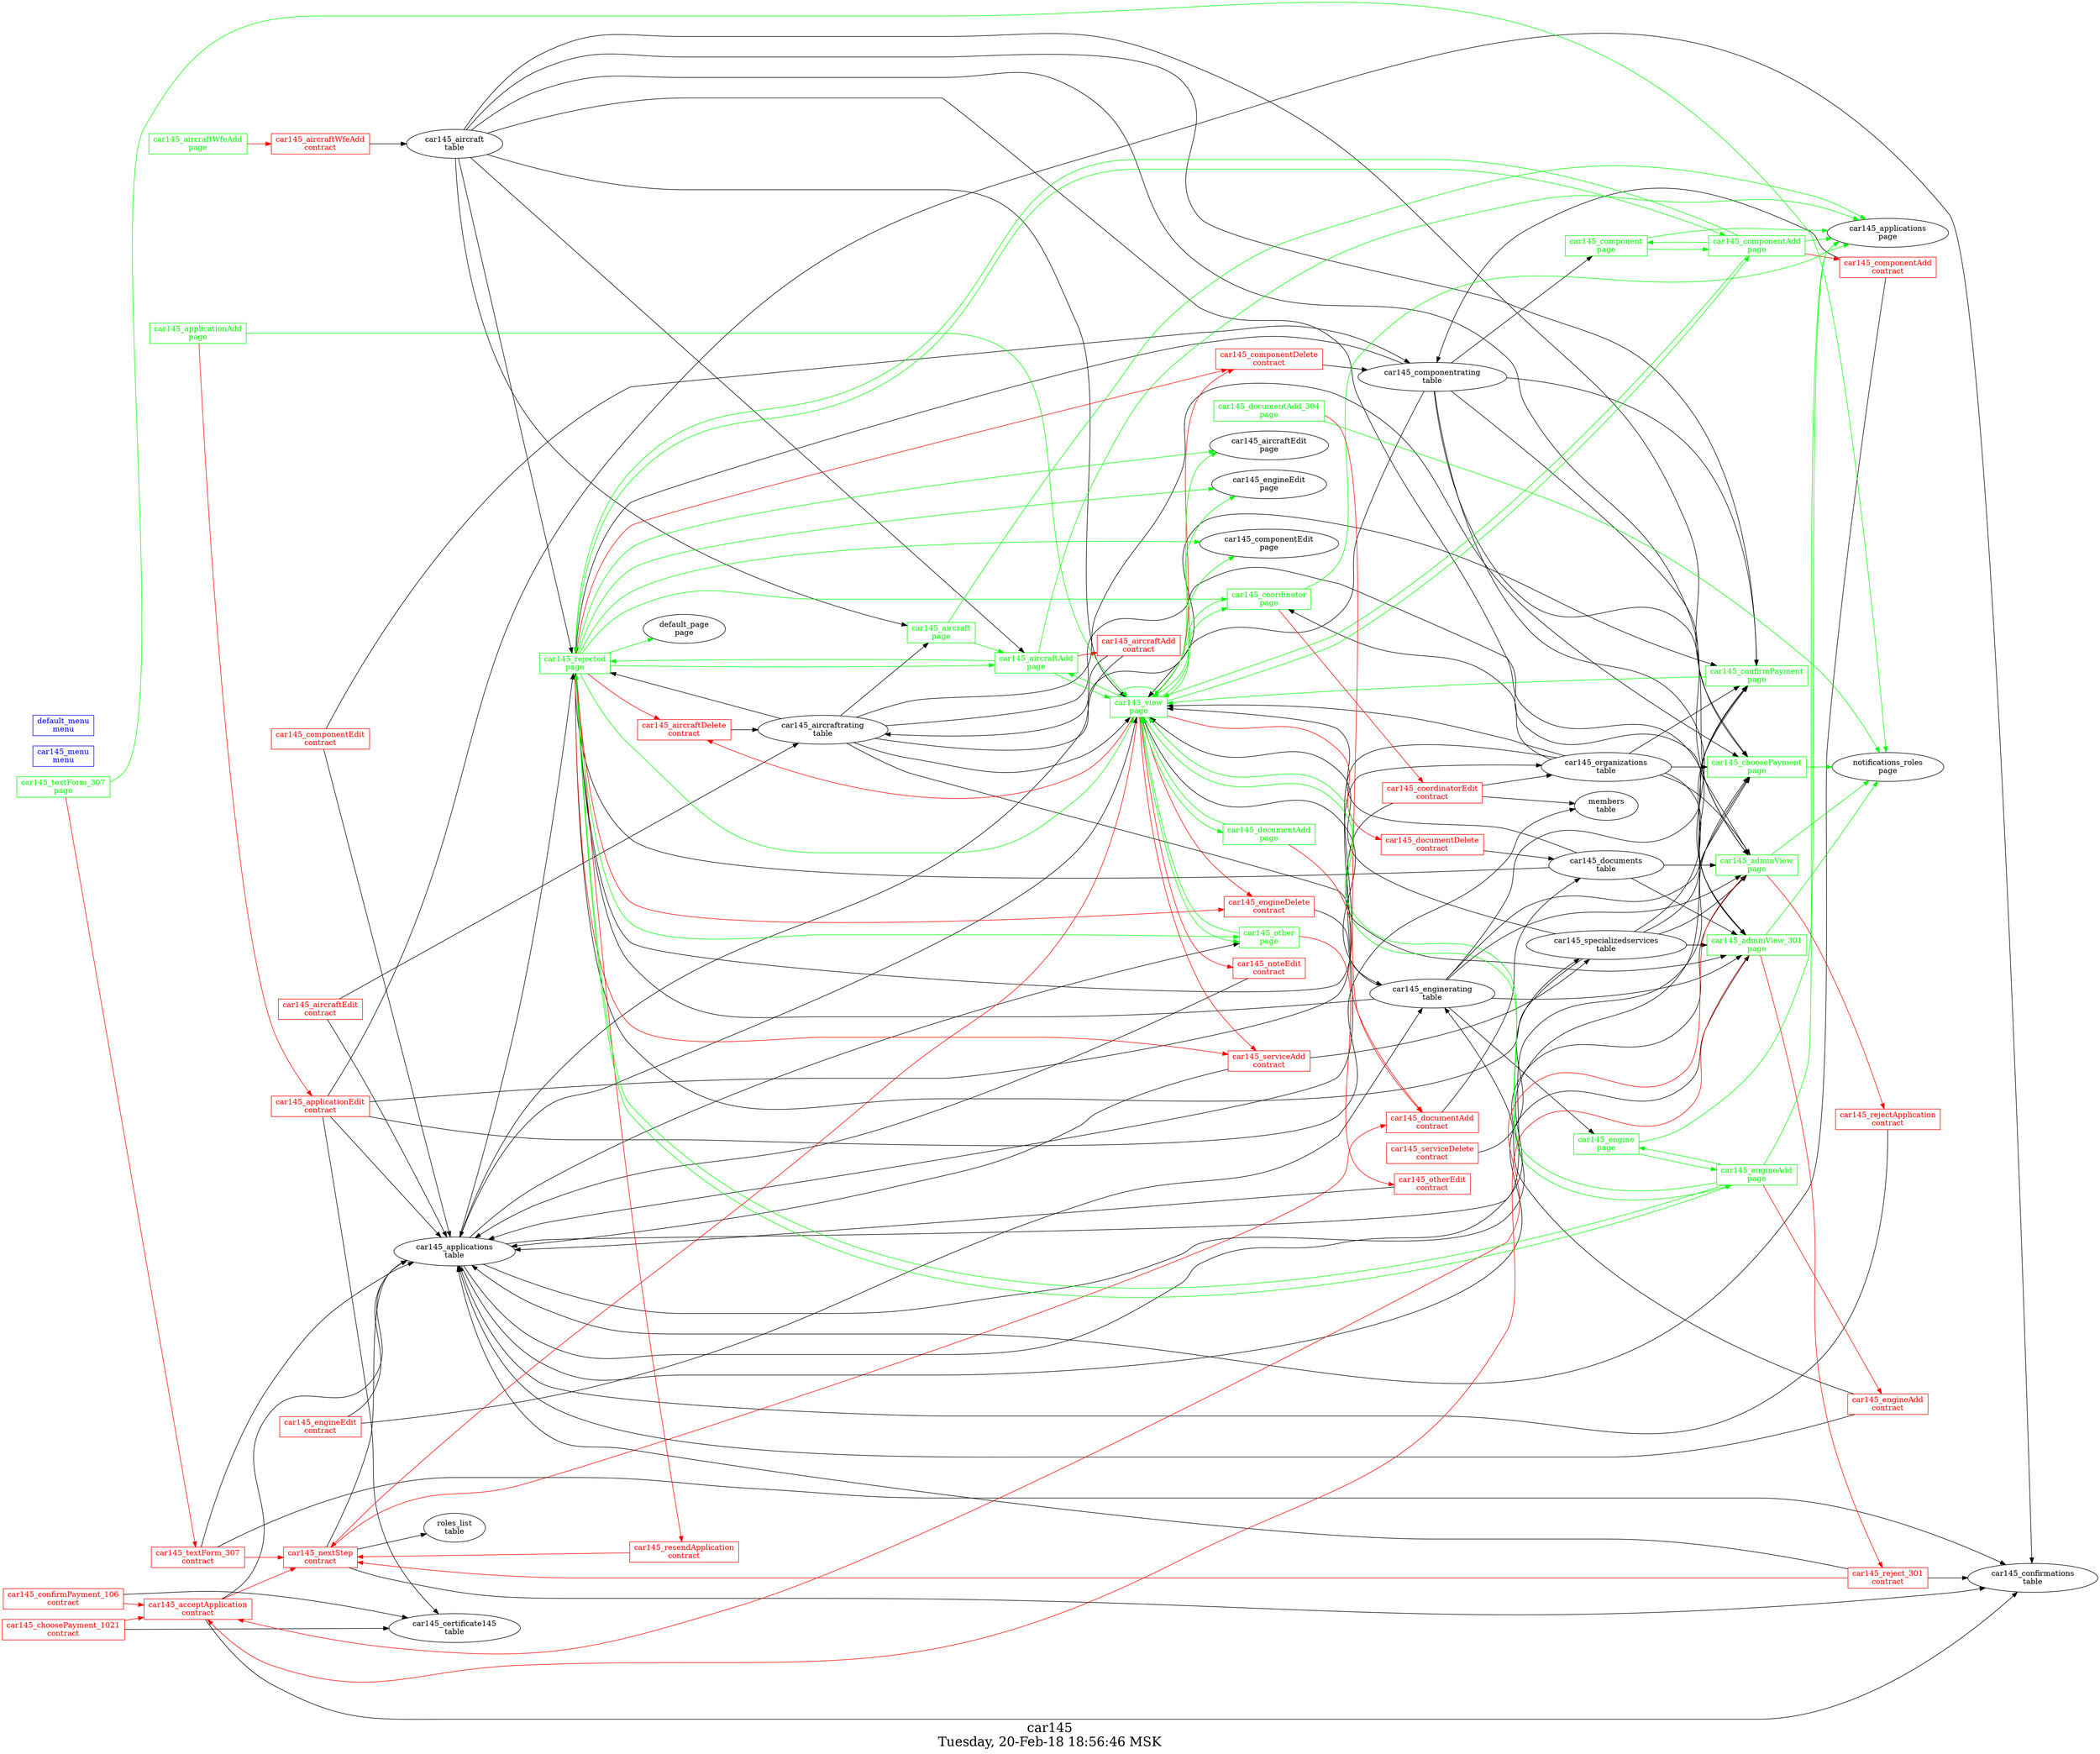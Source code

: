 digraph G {
fontsize="24.0";
label="car145\nTuesday, 20-Feb-18 18:56:46 MSK";
rankdir=LR;
"car145_acceptApplication\ncontract" -> "car145_nextStep\ncontract"  [ color=red ]
"car145_acceptApplication\ncontract" -> "car145_confirmations\ntable"  [ color="" ]
"car145_acceptApplication\ncontract" -> "car145_applications\ntable"  [ color="" ]
"car145_acceptApplication\ncontract" [color=red, fontcolor=red, group=contracts, shape=record];
"car145_aircraftAdd\ncontract" -> "car145_aircraftrating\ntable"  [ color="" ]
"car145_aircraftAdd\ncontract" -> "car145_applications\ntable"  [ color="" ]
"car145_aircraftAdd\ncontract" [color=red, fontcolor=red, group=contracts, shape=record];
"car145_aircraftDelete\ncontract" -> "car145_aircraftrating\ntable"  [ color="" ]
"car145_aircraftDelete\ncontract" [color=red, fontcolor=red, group=contracts, shape=record];
"car145_aircraftEdit\ncontract" -> "car145_aircraftrating\ntable"  [ color="" ]
"car145_aircraftEdit\ncontract" -> "car145_applications\ntable"  [ color="" ]
"car145_aircraftEdit\ncontract" [color=red, fontcolor=red, group=contracts, shape=record];
"car145_aircraftWfeAdd\ncontract" -> "car145_aircraft\ntable"  [ color="" ]
"car145_aircraftWfeAdd\ncontract" [color=red, fontcolor=red, group=contracts, shape=record];
"car145_applicationEdit\ncontract" -> "members\ntable"  [ color="" ]
"car145_applicationEdit\ncontract" -> "car145_organizations\ntable"  [ color="" ]
"car145_applicationEdit\ncontract" -> "car145_applications\ntable"  [ color="" ]
"car145_applicationEdit\ncontract" -> "car145_certificate145\ntable"  [ color="" ]
"car145_applicationEdit\ncontract" -> "car145_confirmations\ntable"  [ color="" ]
"car145_applicationEdit\ncontract" [color=red, fontcolor=red, group=contracts, shape=record];
"car145_choosePayment_1021\ncontract" -> "car145_acceptApplication\ncontract"  [ color=red ]
"car145_choosePayment_1021\ncontract" -> "car145_certificate145\ntable"  [ color="" ]
"car145_choosePayment_1021\ncontract" [color=red, fontcolor=red, group=contracts, shape=record];
"car145_componentAdd\ncontract" -> "car145_componentrating\ntable"  [ color="" ]
"car145_componentAdd\ncontract" -> "car145_applications\ntable"  [ color="" ]
"car145_componentAdd\ncontract" [color=red, fontcolor=red, group=contracts, shape=record];
"car145_componentDelete\ncontract" -> "car145_componentrating\ntable"  [ color="" ]
"car145_componentDelete\ncontract" [color=red, fontcolor=red, group=contracts, shape=record];
"car145_componentEdit\ncontract" -> "car145_componentrating\ntable"  [ color="" ]
"car145_componentEdit\ncontract" -> "car145_applications\ntable"  [ color="" ]
"car145_componentEdit\ncontract" [color=red, fontcolor=red, group=contracts, shape=record];
"car145_confirmPayment_106\ncontract" -> "car145_acceptApplication\ncontract"  [ color=red ]
"car145_confirmPayment_106\ncontract" -> "car145_certificate145\ntable"  [ color="" ]
"car145_confirmPayment_106\ncontract" [color=red, fontcolor=red, group=contracts, shape=record];
"car145_coordinatorEdit\ncontract" -> "members\ntable"  [ color="" ]
"car145_coordinatorEdit\ncontract" -> "car145_organizations\ntable"  [ color="" ]
"car145_coordinatorEdit\ncontract" -> "car145_applications\ntable"  [ color="" ]
"car145_coordinatorEdit\ncontract" [color=red, fontcolor=red, group=contracts, shape=record];
"car145_documentAdd\ncontract" -> "car145_documents\ntable"  [ color="" ]
"car145_documentAdd\ncontract" [color=red, fontcolor=red, group=contracts, shape=record];
"car145_documentDelete\ncontract" -> "car145_documents\ntable"  [ color="" ]
"car145_documentDelete\ncontract" [color=red, fontcolor=red, group=contracts, shape=record];
"car145_engineAdd\ncontract" -> "car145_enginerating\ntable"  [ color="" ]
"car145_engineAdd\ncontract" -> "car145_applications\ntable"  [ color="" ]
"car145_engineAdd\ncontract" [color=red, fontcolor=red, group=contracts, shape=record];
"car145_engineDelete\ncontract" -> "car145_enginerating\ntable"  [ color="" ]
"car145_engineDelete\ncontract" [color=red, fontcolor=red, group=contracts, shape=record];
"car145_engineEdit\ncontract" -> "car145_enginerating\ntable"  [ color="" ]
"car145_engineEdit\ncontract" -> "car145_applications\ntable"  [ color="" ]
"car145_engineEdit\ncontract" [color=red, fontcolor=red, group=contracts, shape=record];
"car145_nextStep\ncontract" -> "car145_documentAdd\ncontract"  [ color=red ]
"car145_nextStep\ncontract" -> "car145_confirmations\ntable"  [ color="" ]
"car145_nextStep\ncontract" -> "roles_list\ntable"  [ color="" ]
"car145_nextStep\ncontract" -> "car145_applications\ntable"  [ color="" ]
"car145_nextStep\ncontract" [color=red, fontcolor=red, group=contracts, shape=record];
"car145_noteEdit\ncontract" -> "car145_applications\ntable"  [ color="" ]
"car145_noteEdit\ncontract" [color=red, fontcolor=red, group=contracts, shape=record];
"car145_otherEdit\ncontract" -> "car145_applications\ntable"  [ color="" ]
"car145_otherEdit\ncontract" [color=red, fontcolor=red, group=contracts, shape=record];
"car145_rejectApplication\ncontract" -> "car145_applications\ntable"  [ color="" ]
"car145_rejectApplication\ncontract" [color=red, fontcolor=red, group=contracts, shape=record];
"car145_reject_301\ncontract" -> "car145_nextStep\ncontract"  [ color=red ]
"car145_reject_301\ncontract" -> "car145_confirmations\ntable"  [ color="" ]
"car145_reject_301\ncontract" -> "car145_applications\ntable"  [ color="" ]
"car145_reject_301\ncontract" [color=red, fontcolor=red, group=contracts, shape=record];
"car145_resendApplication\ncontract" -> "car145_nextStep\ncontract"  [ color=red ]
"car145_resendApplication\ncontract" [color=red, fontcolor=red, group=contracts, shape=record];
"car145_serviceAdd\ncontract" -> "car145_specializedservices\ntable"  [ color="" ]
"car145_serviceAdd\ncontract" -> "car145_applications\ntable"  [ color="" ]
"car145_serviceAdd\ncontract" [color=red, fontcolor=red, group=contracts, shape=record];
"car145_serviceDelete\ncontract" -> "car145_specializedservices\ntable"  [ color="" ]
"car145_serviceDelete\ncontract" [color=red, fontcolor=red, group=contracts, shape=record];
"car145_textForm_307\ncontract" -> "car145_nextStep\ncontract"  [ color=red ]
"car145_textForm_307\ncontract" -> "car145_confirmations\ntable"  [ color="" ]
"car145_textForm_307\ncontract" -> "car145_applications\ntable"  [ color="" ]
"car145_textForm_307\ncontract" [color=red, fontcolor=red, group=contracts, shape=record];
"car145_menu\nmenu" [color=blue, fontcolor=blue, group=menus, shape=record];
"default_menu\nmenu" [color=blue, fontcolor=blue, group=menus, shape=record];
"car145_adminView\npage" -> "car145_acceptApplication\ncontract"  [ color=red ]
"car145_adminView\npage" -> "car145_rejectApplication\ncontract"  [ color=red ]
"car145_applications\ntable" -> "car145_adminView\npage"  [ color="" ]
"car145_organizations\ntable" -> "car145_adminView\npage"  [ color="" ]
"car145_aircraftrating\ntable" -> "car145_adminView\npage"  [ color="" ]
"car145_aircraft\ntable" -> "car145_adminView\npage"  [ color="" ]
"car145_enginerating\ntable" -> "car145_adminView\npage"  [ color="" ]
"car145_componentrating\ntable" -> "car145_adminView\npage"  [ color="" ]
"car145_specializedservices\ntable" -> "car145_adminView\npage"  [ color="" ]
"car145_documents\ntable" -> "car145_adminView\npage"  [ color="" ]
"car145_adminView\npage" -> "notifications_roles\npage"  [ color=green ]
"car145_adminView\npage" [color=green, fontcolor=green, group=pages, shape=record];
"car145_adminView_301\npage" -> "car145_acceptApplication\ncontract"  [ color=red ]
"car145_adminView_301\npage" -> "car145_reject_301\ncontract"  [ color=red ]
"car145_applications\ntable" -> "car145_adminView_301\npage"  [ color="" ]
"car145_organizations\ntable" -> "car145_adminView_301\npage"  [ color="" ]
"car145_aircraftrating\ntable" -> "car145_adminView_301\npage"  [ color="" ]
"car145_aircraft\ntable" -> "car145_adminView_301\npage"  [ color="" ]
"car145_enginerating\ntable" -> "car145_adminView_301\npage"  [ color="" ]
"car145_componentrating\ntable" -> "car145_adminView_301\npage"  [ color="" ]
"car145_specializedservices\ntable" -> "car145_adminView_301\npage"  [ color="" ]
"car145_documents\ntable" -> "car145_adminView_301\npage"  [ color="" ]
"car145_adminView_301\npage" -> "notifications_roles\npage"  [ color=green ]
"car145_adminView_301\npage" [color=green, fontcolor=green, group=pages, shape=record];
"car145_aircraftrating\ntable" -> "car145_aircraft\npage"  [ color="" ]
"car145_aircraft\ntable" -> "car145_aircraft\npage"  [ color="" ]
"car145_aircraft\npage" -> "car145_applications\npage"  [ color=green ]
"car145_aircraft\npage" -> "car145_aircraftAdd\npage"  [ color=green ]
"car145_aircraft\npage" [color=green, fontcolor=green, group=pages, shape=record];
"car145_aircraftAdd\npage" -> "car145_aircraftAdd\ncontract"  [ color=red ]
"car145_aircraft\ntable" -> "car145_aircraftAdd\npage"  [ color="" ]
"car145_aircraftAdd\npage" -> "car145_applications\npage"  [ color=green ]
"car145_aircraftAdd\npage" -> "car145_rejected\npage"  [ color=green ]
"car145_aircraftAdd\npage" -> "car145_view\npage"  [ color=green ]
"car145_aircraftAdd\npage" [color=green, fontcolor=green, group=pages, shape=record];
"car145_aircraftWfeAdd\npage" -> "car145_aircraftWfeAdd\ncontract"  [ color=red ]
"car145_aircraftWfeAdd\npage" [color=green, fontcolor=green, group=pages, shape=record];
"car145_applicationAdd\npage" -> "car145_applicationEdit\ncontract"  [ color=red ]
"car145_applicationAdd\npage" -> "car145_view\npage"  [ color=green ]
"car145_applicationAdd\npage" [color=green, fontcolor=green, group=pages, shape=record];
"car145_applications\ntable" -> "car145_choosePayment\npage"  [ color="" ]
"car145_organizations\ntable" -> "car145_choosePayment\npage"  [ color="" ]
"car145_aircraftrating\ntable" -> "car145_choosePayment\npage"  [ color="" ]
"car145_aircraft\ntable" -> "car145_choosePayment\npage"  [ color="" ]
"car145_enginerating\ntable" -> "car145_choosePayment\npage"  [ color="" ]
"car145_componentrating\ntable" -> "car145_choosePayment\npage"  [ color="" ]
"car145_specializedservices\ntable" -> "car145_choosePayment\npage"  [ color="" ]
"car145_choosePayment\npage" -> "notifications_roles\npage"  [ color=green ]
"car145_choosePayment\npage" [color=green, fontcolor=green, group=pages, shape=record];
"car145_componentrating\ntable" -> "car145_component\npage"  [ color="" ]
"car145_component\npage" -> "car145_applications\npage"  [ color=green ]
"car145_component\npage" -> "car145_componentAdd\npage"  [ color=green ]
"car145_component\npage" [color=green, fontcolor=green, group=pages, shape=record];
"car145_componentAdd\npage" -> "car145_componentAdd\ncontract"  [ color=red ]
"car145_componentAdd\npage" -> "car145_applications\npage"  [ color=green ]
"car145_componentAdd\npage" -> "car145_component\npage"  [ color=green ]
"car145_componentAdd\npage" -> "car145_rejected\npage"  [ color=green ]
"car145_componentAdd\npage" -> "car145_view\npage"  [ color=green ]
"car145_componentAdd\npage" [color=green, fontcolor=green, group=pages, shape=record];
"car145_applications\ntable" -> "car145_confirmPayment\npage"  [ color="" ]
"car145_organizations\ntable" -> "car145_confirmPayment\npage"  [ color="" ]
"car145_aircraftrating\ntable" -> "car145_confirmPayment\npage"  [ color="" ]
"car145_aircraft\ntable" -> "car145_confirmPayment\npage"  [ color="" ]
"car145_enginerating\ntable" -> "car145_confirmPayment\npage"  [ color="" ]
"car145_componentrating\ntable" -> "car145_confirmPayment\npage"  [ color="" ]
"car145_specializedservices\ntable" -> "car145_confirmPayment\npage"  [ color="" ]
"car145_confirmPayment\npage" -> "car145_view\npage"  [ color=green ]
"car145_confirmPayment\npage" [color=green, fontcolor=green, group=pages, shape=record];
"car145_coordinator\npage" -> "car145_coordinatorEdit\ncontract"  [ color=red ]
"car145_organizations\ntable" -> "car145_coordinator\npage"  [ color="" ]
"car145_coordinator\npage" -> "car145_applications\npage"  [ color=green ]
"car145_coordinator\npage" -> "car145_view\npage"  [ color=green ]
"car145_coordinator\npage" [color=green, fontcolor=green, group=pages, shape=record];
"car145_documentAdd\npage" -> "car145_documentAdd\ncontract"  [ color=red ]
"car145_documentAdd\npage" -> "car145_view\npage"  [ color=green ]
"car145_documentAdd\npage" [color=green, fontcolor=green, group=pages, shape=record];
"car145_documentAdd_304\npage" -> "car145_documentAdd\ncontract"  [ color=red ]
"car145_documentAdd_304\npage" -> "notifications_roles\npage"  [ color=green ]
"car145_documentAdd_304\npage" [color=green, fontcolor=green, group=pages, shape=record];
"car145_enginerating\ntable" -> "car145_engine\npage"  [ color="" ]
"car145_engine\npage" -> "car145_applications\npage"  [ color=green ]
"car145_engine\npage" -> "car145_engineAdd\npage"  [ color=green ]
"car145_engine\npage" [color=green, fontcolor=green, group=pages, shape=record];
"car145_engineAdd\npage" -> "car145_engineAdd\ncontract"  [ color=red ]
"car145_engineAdd\npage" -> "car145_applications\npage"  [ color=green ]
"car145_engineAdd\npage" -> "car145_engine\npage"  [ color=green ]
"car145_engineAdd\npage" -> "car145_rejected\npage"  [ color=green ]
"car145_engineAdd\npage" -> "car145_view\npage"  [ color=green ]
"car145_engineAdd\npage" [color=green, fontcolor=green, group=pages, shape=record];
"car145_other\npage" -> "car145_otherEdit\ncontract"  [ color=red ]
"car145_applications\ntable" -> "car145_other\npage"  [ color="" ]
"car145_other\npage" -> "car145_view\npage"  [ color=green ]
"car145_other\npage" [color=green, fontcolor=green, group=pages, shape=record];
"car145_rejected\npage" -> "car145_aircraftDelete\ncontract"  [ color=red ]
"car145_rejected\npage" -> "car145_engineDelete\ncontract"  [ color=red ]
"car145_rejected\npage" -> "car145_componentDelete\ncontract"  [ color=red ]
"car145_rejected\npage" -> "car145_serviceAdd\ncontract"  [ color=red ]
"car145_rejected\npage" -> "car145_resendApplication\ncontract"  [ color=red ]
"car145_applications\ntable" -> "car145_rejected\npage"  [ color="" ]
"car145_organizations\ntable" -> "car145_rejected\npage"  [ color="" ]
"car145_aircraftrating\ntable" -> "car145_rejected\npage"  [ color="" ]
"car145_aircraft\ntable" -> "car145_rejected\npage"  [ color="" ]
"car145_enginerating\ntable" -> "car145_rejected\npage"  [ color="" ]
"car145_componentrating\ntable" -> "car145_rejected\npage"  [ color="" ]
"car145_specializedservices\ntable" -> "car145_rejected\npage"  [ color="" ]
"car145_documents\ntable" -> "car145_rejected\npage"  [ color="" ]
"car145_rejected\npage" -> "car145_coordinator\npage"  [ color=green ]
"car145_rejected\npage" -> "car145_aircraftEdit\npage"  [ color=green ]
"car145_rejected\npage" -> "car145_aircraftAdd\npage"  [ color=green ]
"car145_rejected\npage" -> "car145_engineEdit\npage"  [ color=green ]
"car145_rejected\npage" -> "car145_engineAdd\npage"  [ color=green ]
"car145_rejected\npage" -> "car145_componentEdit\npage"  [ color=green ]
"car145_rejected\npage" -> "car145_componentAdd\npage"  [ color=green ]
"car145_rejected\npage" -> "car145_view\npage"  [ color=green ]
"car145_rejected\npage" -> "car145_other\npage"  [ color=green ]
"car145_rejected\npage" -> "default_page\npage"  [ color=green ]
"car145_rejected\npage" [color=green, fontcolor=green, group=pages, shape=record];
"car145_textForm_307\npage" -> "car145_textForm_307\ncontract"  [ color=red ]
"car145_textForm_307\npage" -> "notifications_roles\npage"  [ color=green ]
"car145_textForm_307\npage" [color=green, fontcolor=green, group=pages, shape=record];
"car145_view\npage" -> "car145_aircraftDelete\ncontract"  [ color=red ]
"car145_view\npage" -> "car145_engineDelete\ncontract"  [ color=red ]
"car145_view\npage" -> "car145_componentDelete\ncontract"  [ color=red ]
"car145_view\npage" -> "car145_serviceAdd\ncontract"  [ color=red ]
"car145_view\npage" -> "car145_documentDelete\ncontract"  [ color=red ]
"car145_view\npage" -> "car145_noteEdit\ncontract"  [ color=red ]
"car145_view\npage" -> "car145_nextStep\ncontract"  [ color=red ]
"car145_applications\ntable" -> "car145_view\npage"  [ color="" ]
"car145_organizations\ntable" -> "car145_view\npage"  [ color="" ]
"car145_aircraftrating\ntable" -> "car145_view\npage"  [ color="" ]
"car145_aircraft\ntable" -> "car145_view\npage"  [ color="" ]
"car145_enginerating\ntable" -> "car145_view\npage"  [ color="" ]
"car145_componentrating\ntable" -> "car145_view\npage"  [ color="" ]
"car145_specializedservices\ntable" -> "car145_view\npage"  [ color="" ]
"car145_documents\ntable" -> "car145_view\npage"  [ color="" ]
"car145_view\npage" -> "car145_coordinator\npage"  [ color=green ]
"car145_view\npage" -> "car145_aircraftEdit\npage"  [ color=green ]
"car145_view\npage" -> "car145_aircraftAdd\npage"  [ color=green ]
"car145_view\npage" -> "car145_engineEdit\npage"  [ color=green ]
"car145_view\npage" -> "car145_engineAdd\npage"  [ color=green ]
"car145_view\npage" -> "car145_componentEdit\npage"  [ color=green ]
"car145_view\npage" -> "car145_componentAdd\npage"  [ color=green ]
"car145_view\npage" -> "car145_view\npage"  [ color=green ]
"car145_view\npage" -> "car145_other\npage"  [ color=green ]
"car145_view\npage" -> "car145_documentAdd\npage"  [ color=green ]
"car145_view\npage" [color=green, fontcolor=green, group=pages, shape=record];
"car145_aircraft\ntable" [color="", fontcolor="", group=tables, shape=""];
"car145_aircraftrating\ntable" [color="", fontcolor="", group=tables, shape=""];
"car145_applications\ntable" [color="", fontcolor="", group=tables, shape=""];
"car145_certificate145\ntable" [color="", fontcolor="", group=tables, shape=""];
"car145_componentrating\ntable" [color="", fontcolor="", group=tables, shape=""];
"car145_confirmations\ntable" [color="", fontcolor="", group=tables, shape=""];
"car145_documents\ntable" [color="", fontcolor="", group=tables, shape=""];
"car145_enginerating\ntable" [color="", fontcolor="", group=tables, shape=""];
"car145_organizations\ntable" [color="", fontcolor="", group=tables, shape=""];
"car145_specializedservices\ntable" [color="", fontcolor="", group=tables, shape=""];
}
